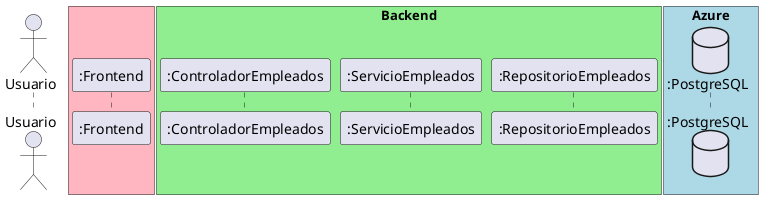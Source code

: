 @startuml
'https://plantuml.com/sequence-diagram

actor Usuario as user
box #LightPink
    participant ":Frontend" as front
end box
box "Backend" #LightGreen
    participant ":ControladorEmpleados" as controller
    participant ":ServicioEmpleados" as service
    participant ":RepositorioEmpleados" as repository
end box
box "Azure" #LightBlue
    database ":PostgreSQL" as db
end box
@enduml